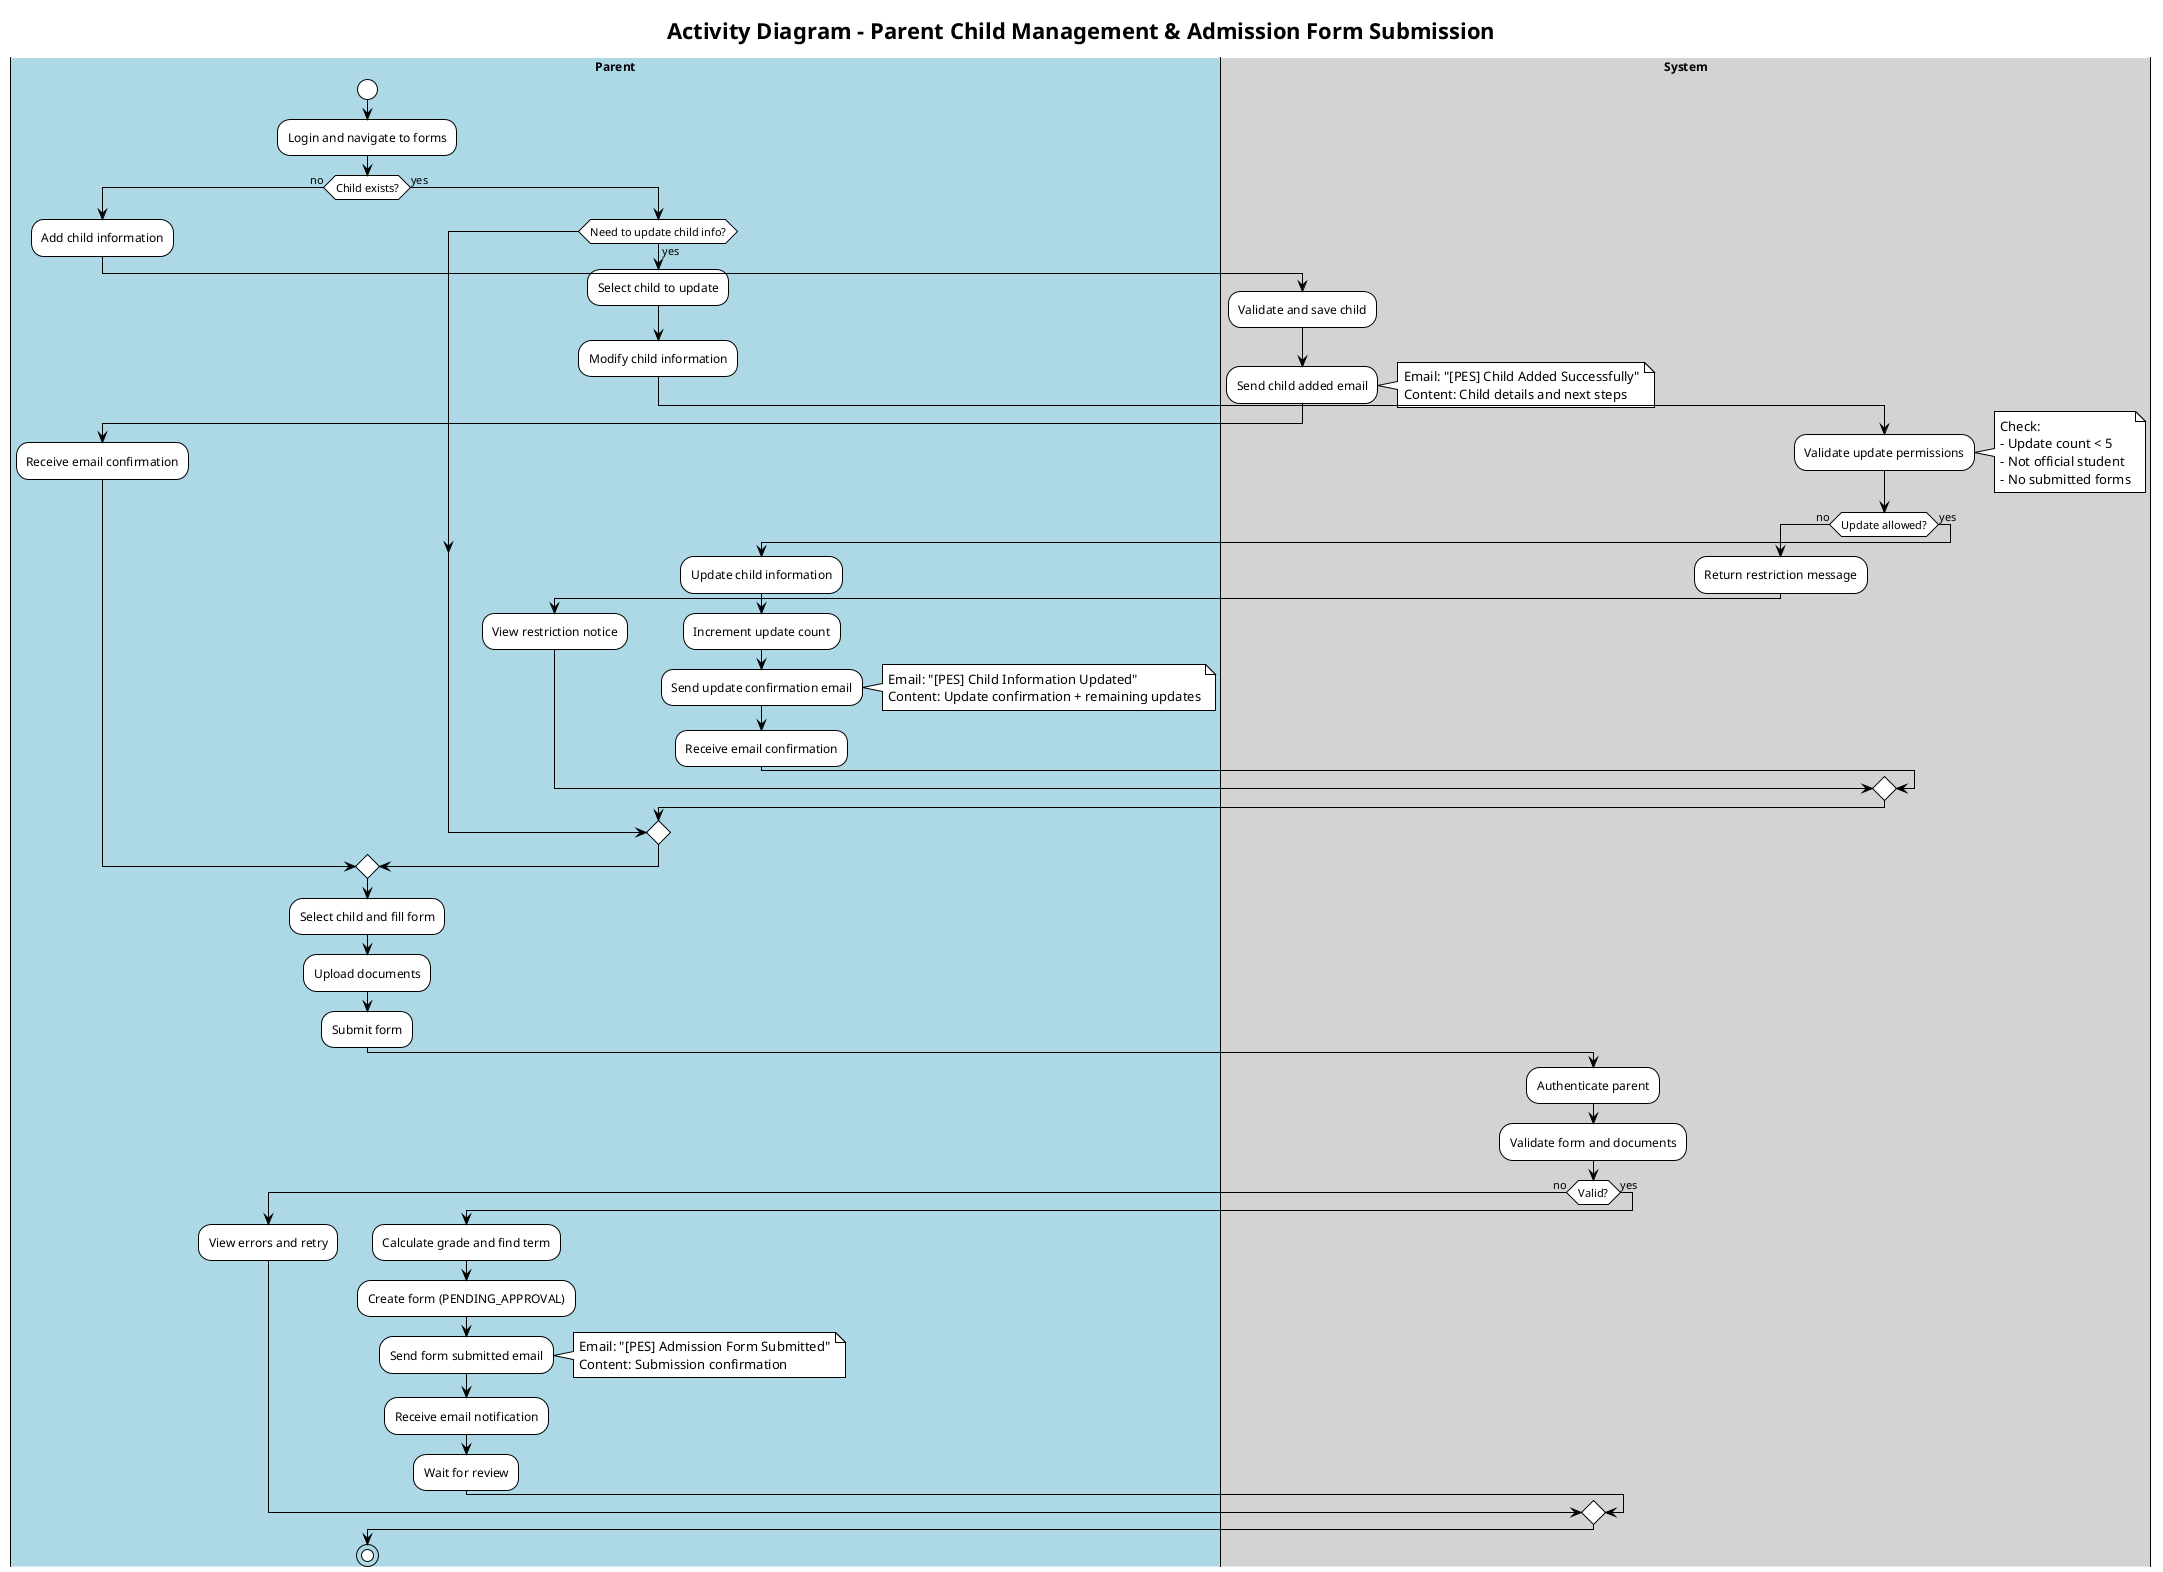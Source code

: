 @startuml
!theme plain
skinparam backgroundColor white
skinparam activityBackgroundColor white
skinparam activityBorderColor black
skinparam activityFontColor black
skinparam swimlaneTitleFontSize 12
skinparam swimlaneTitleFontStyle bold

title Activity Diagram - Parent Child Management & Admission Form Submission

|#lightblue|Parent|
start
:Login and navigate to forms;

if (Child exists?) then (no)
  :Add child information;
  |#lightgray|System|
  :Validate and save child;
  :Send child added email;
  note right
    Email: "[PES] Child Added Successfully"
    Content: Child details and next steps
  end note
  |#lightblue|Parent|
  :Receive email confirmation;
else (yes)
  if (Need to update child info?) then (yes)
    :Select child to update;
    :Modify child information;
    |#lightgray|System|
    :Validate update permissions;
    note right
      Check:
      - Update count < 5
      - Not official student
      - No submitted forms
    end note
    
    if (Update allowed?) then (no)
      :Return restriction message;
      |#lightblue|Parent|
      :View restriction notice;
    else (yes)
      :Update child information;
      :Increment update count;
      :Send update confirmation email;
      note right
        Email: "[PES] Child Information Updated"
        Content: Update confirmation + remaining updates
      end note
      |#lightblue|Parent|
      :Receive email confirmation;
    endif
  endif
endif

:Select child and fill form;
:Upload documents;
:Submit form;

|#lightgray|System|
:Authenticate parent;
:Validate form and documents;

if (Valid?) then (no)
  |#lightblue|Parent|
  :View errors and retry;
else (yes)
  :Calculate grade and find term;
  :Create form (PENDING_APPROVAL);
  :Send form submitted email;
  note right
    Email: "[PES] Admission Form Submitted"
    Content: Submission confirmation
  end note
  
  |#lightblue|Parent|
  :Receive email notification;
  :Wait for review;
endif

stop

@enduml 
